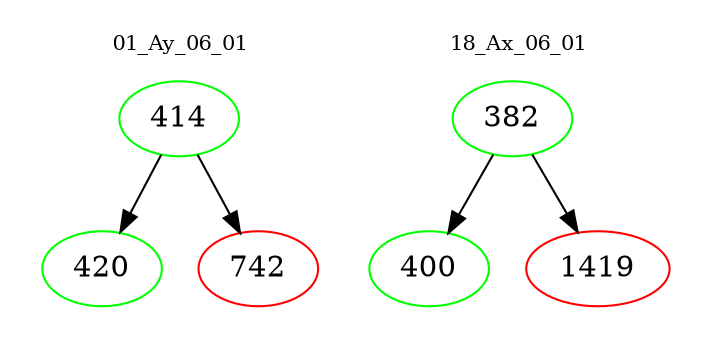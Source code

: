 digraph{
subgraph cluster_0 {
color = white
label = "01_Ay_06_01";
fontsize=10;
T0_414 [label="414", color="green"]
T0_414 -> T0_420 [color="black"]
T0_420 [label="420", color="green"]
T0_414 -> T0_742 [color="black"]
T0_742 [label="742", color="red"]
}
subgraph cluster_1 {
color = white
label = "18_Ax_06_01";
fontsize=10;
T1_382 [label="382", color="green"]
T1_382 -> T1_400 [color="black"]
T1_400 [label="400", color="green"]
T1_382 -> T1_1419 [color="black"]
T1_1419 [label="1419", color="red"]
}
}
